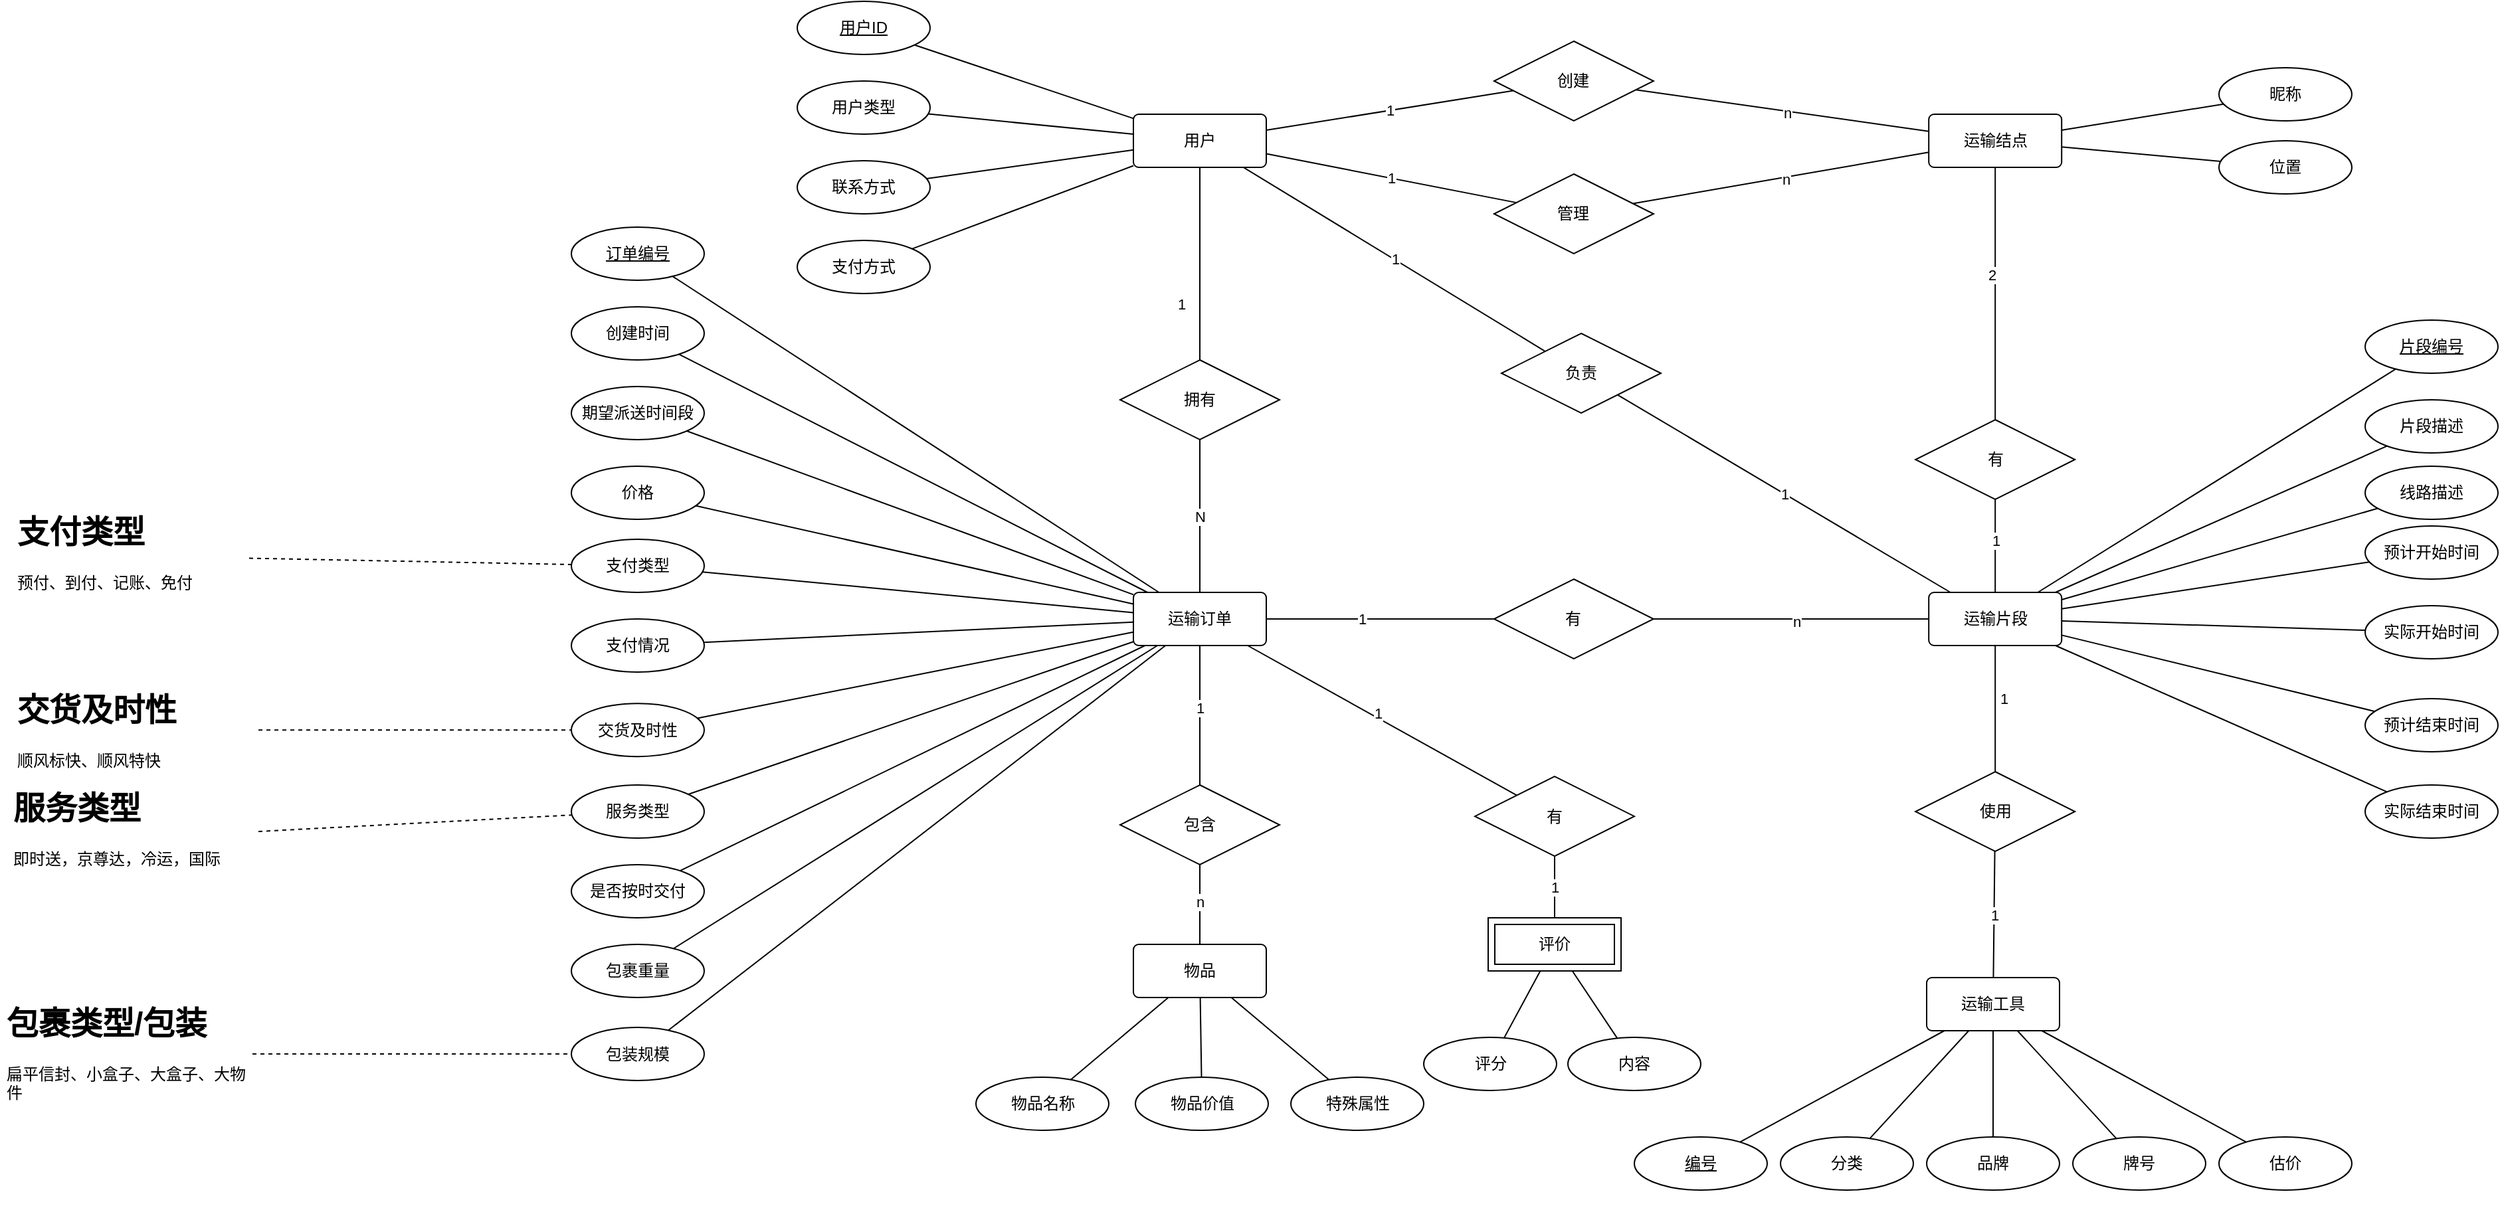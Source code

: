 <mxfile version="13.9.5" type="device"><diagram id="sRHwnh7eYaMvIRIETM3K" name="第 1 页"><mxGraphModel dx="2509" dy="418" grid="1" gridSize="10" guides="1" tooltips="1" connect="1" arrows="1" fold="1" page="1" pageScale="1" pageWidth="827" pageHeight="1169" math="0" shadow="0"><root><mxCell id="0"/><mxCell id="1" parent="0"/><mxCell id="H8O58rXydcXMfQqDxrHK-1" value="用户" style="rounded=1;arcSize=10;whiteSpace=wrap;html=1;align=center;" parent="1" vertex="1"><mxGeometry x="-267" y="185" width="100" height="40" as="geometry"/></mxCell><mxCell id="H8O58rXydcXMfQqDxrHK-2" value="物品" style="rounded=1;arcSize=10;whiteSpace=wrap;html=1;align=center;" parent="1" vertex="1"><mxGeometry x="-267" y="810.0" width="100" height="40" as="geometry"/></mxCell><mxCell id="H8O58rXydcXMfQqDxrHK-5" value="运输订单" style="rounded=1;arcSize=10;whiteSpace=wrap;html=1;align=center;" parent="1" vertex="1"><mxGeometry x="-267" y="545" width="100" height="40" as="geometry"/></mxCell><mxCell id="H8O58rXydcXMfQqDxrHK-8" value="运输工具" style="rounded=1;arcSize=10;whiteSpace=wrap;html=1;align=center;" parent="1" vertex="1"><mxGeometry x="330" y="835.0" width="100" height="40" as="geometry"/></mxCell><mxCell id="H8O58rXydcXMfQqDxrHK-17" value="运输片段" style="rounded=1;arcSize=10;whiteSpace=wrap;html=1;align=center;" parent="1" vertex="1"><mxGeometry x="331.6" y="545" width="100" height="40" as="geometry"/></mxCell><mxCell id="H8O58rXydcXMfQqDxrHK-18" value="运输结点" style="rounded=1;arcSize=10;whiteSpace=wrap;html=1;align=center;" parent="1" vertex="1"><mxGeometry x="331.6" y="185" width="100" height="40" as="geometry"/></mxCell><mxCell id="H8O58rXydcXMfQqDxrHK-19" value="拥有" style="shape=rhombus;perimeter=rhombusPerimeter;whiteSpace=wrap;html=1;align=center;" parent="1" vertex="1"><mxGeometry x="-277" y="370" width="120" height="60" as="geometry"/></mxCell><mxCell id="H8O58rXydcXMfQqDxrHK-20" value="" style="endArrow=none;html=1;rounded=0;" parent="1" source="H8O58rXydcXMfQqDxrHK-1" target="H8O58rXydcXMfQqDxrHK-19" edge="1"><mxGeometry relative="1" as="geometry"><mxPoint x="-577" y="665" as="sourcePoint"/><mxPoint x="-417" y="665" as="targetPoint"/></mxGeometry></mxCell><mxCell id="H8O58rXydcXMfQqDxrHK-22" value="1" style="edgeLabel;html=1;align=center;verticalAlign=middle;resizable=0;points=[];" parent="H8O58rXydcXMfQqDxrHK-20" vertex="1" connectable="0"><mxGeometry x="0.433" y="-1" relative="1" as="geometry"><mxPoint x="-13" y="-1" as="offset"/></mxGeometry></mxCell><mxCell id="H8O58rXydcXMfQqDxrHK-21" value="N" style="endArrow=none;html=1;rounded=0;" parent="1" source="H8O58rXydcXMfQqDxrHK-19" target="H8O58rXydcXMfQqDxrHK-5" edge="1"><mxGeometry relative="1" as="geometry"><mxPoint x="-277" y="635" as="sourcePoint"/><mxPoint x="-117" y="635" as="targetPoint"/></mxGeometry></mxCell><mxCell id="H8O58rXydcXMfQqDxrHK-23" value="创建" style="shape=rhombus;perimeter=rhombusPerimeter;whiteSpace=wrap;html=1;align=center;" parent="1" vertex="1"><mxGeometry x="4.45" y="130" width="120" height="60" as="geometry"/></mxCell><mxCell id="H8O58rXydcXMfQqDxrHK-24" value="" style="endArrow=none;html=1;rounded=0;" parent="1" source="H8O58rXydcXMfQqDxrHK-1" target="H8O58rXydcXMfQqDxrHK-23" edge="1"><mxGeometry relative="1" as="geometry"><mxPoint x="-390" y="40" as="sourcePoint"/><mxPoint x="-597" y="505" as="targetPoint"/></mxGeometry></mxCell><mxCell id="H8O58rXydcXMfQqDxrHK-46" value="1" style="edgeLabel;html=1;align=center;verticalAlign=middle;resizable=0;points=[];" parent="H8O58rXydcXMfQqDxrHK-24" vertex="1" connectable="0"><mxGeometry relative="1" as="geometry"><mxPoint as="offset"/></mxGeometry></mxCell><mxCell id="H8O58rXydcXMfQqDxrHK-25" value="" style="endArrow=none;html=1;rounded=0;" parent="1" source="H8O58rXydcXMfQqDxrHK-18" target="H8O58rXydcXMfQqDxrHK-23" edge="1"><mxGeometry relative="1" as="geometry"><mxPoint x="-787" y="510" as="sourcePoint"/><mxPoint x="280" y="180" as="targetPoint"/></mxGeometry></mxCell><mxCell id="H8O58rXydcXMfQqDxrHK-45" value="n" style="edgeLabel;html=1;align=center;verticalAlign=middle;resizable=0;points=[];" parent="H8O58rXydcXMfQqDxrHK-25" vertex="1" connectable="0"><mxGeometry x="-0.029" y="1" relative="1" as="geometry"><mxPoint as="offset"/></mxGeometry></mxCell><mxCell id="H8O58rXydcXMfQqDxrHK-26" value="有" style="shape=rhombus;perimeter=rhombusPerimeter;whiteSpace=wrap;html=1;align=center;" parent="1" vertex="1"><mxGeometry x="321.6" y="415" width="120" height="60" as="geometry"/></mxCell><mxCell id="H8O58rXydcXMfQqDxrHK-27" value="" style="endArrow=none;html=1;rounded=0;" parent="1" source="H8O58rXydcXMfQqDxrHK-26" target="H8O58rXydcXMfQqDxrHK-17" edge="1"><mxGeometry relative="1" as="geometry"><mxPoint x="-217" y="495" as="sourcePoint"/><mxPoint x="-67" y="505" as="targetPoint"/></mxGeometry></mxCell><mxCell id="H8O58rXydcXMfQqDxrHK-29" value="1" style="edgeLabel;html=1;align=center;verticalAlign=middle;resizable=0;points=[];" parent="H8O58rXydcXMfQqDxrHK-27" vertex="1" connectable="0"><mxGeometry x="0.044" y="1" relative="1" as="geometry"><mxPoint x="-1" y="-6.18" as="offset"/></mxGeometry></mxCell><mxCell id="H8O58rXydcXMfQqDxrHK-28" value="" style="endArrow=none;html=1;rounded=0;" parent="1" source="H8O58rXydcXMfQqDxrHK-18" target="H8O58rXydcXMfQqDxrHK-26" edge="1"><mxGeometry relative="1" as="geometry"><mxPoint x="-467" y="330" as="sourcePoint"/><mxPoint x="-367" y="330" as="targetPoint"/></mxGeometry></mxCell><mxCell id="H8O58rXydcXMfQqDxrHK-30" value="2" style="edgeLabel;html=1;align=center;verticalAlign=middle;resizable=0;points=[];" parent="H8O58rXydcXMfQqDxrHK-28" vertex="1" connectable="0"><mxGeometry x="-0.061" y="-3" relative="1" as="geometry"><mxPoint y="-8.01" as="offset"/></mxGeometry></mxCell><mxCell id="H8O58rXydcXMfQqDxrHK-31" value="有" style="shape=rhombus;perimeter=rhombusPerimeter;whiteSpace=wrap;html=1;align=center;" parent="1" vertex="1"><mxGeometry x="-10" y="683.59" width="120" height="60" as="geometry"/></mxCell><mxCell id="H8O58rXydcXMfQqDxrHK-32" value="" style="endArrow=none;html=1;rounded=0;" parent="1" source="H8O58rXydcXMfQqDxrHK-31" target="H8O58rXydcXMfQqDxrHK-5" edge="1"><mxGeometry relative="1" as="geometry"><mxPoint x="-327" y="505" as="sourcePoint"/><mxPoint x="-167" y="505" as="targetPoint"/></mxGeometry></mxCell><mxCell id="H8O58rXydcXMfQqDxrHK-38" value="1" style="edgeLabel;html=1;align=center;verticalAlign=middle;resizable=0;points=[];" parent="H8O58rXydcXMfQqDxrHK-32" vertex="1" connectable="0"><mxGeometry x="0.049" y="-3" relative="1" as="geometry"><mxPoint as="offset"/></mxGeometry></mxCell><mxCell id="H8O58rXydcXMfQqDxrHK-33" value="1" style="endArrow=none;html=1;rounded=0;" parent="1" source="H8O58rXydcXMfQqDxrHK-175" target="H8O58rXydcXMfQqDxrHK-31" edge="1"><mxGeometry relative="1" as="geometry"><mxPoint x="-300" y="947.5" as="sourcePoint"/><mxPoint x="-360" y="1107" as="targetPoint"/></mxGeometry></mxCell><mxCell id="H8O58rXydcXMfQqDxrHK-34" value="包含" style="shape=rhombus;perimeter=rhombusPerimeter;whiteSpace=wrap;html=1;align=center;" parent="1" vertex="1"><mxGeometry x="-277" y="690" width="120" height="60" as="geometry"/></mxCell><mxCell id="H8O58rXydcXMfQqDxrHK-36" value="" style="endArrow=none;html=1;rounded=0;" parent="1" source="H8O58rXydcXMfQqDxrHK-2" target="H8O58rXydcXMfQqDxrHK-34" edge="1"><mxGeometry relative="1" as="geometry"><mxPoint x="-864" y="832.25" as="sourcePoint"/><mxPoint x="-704" y="832.25" as="targetPoint"/></mxGeometry></mxCell><mxCell id="H8O58rXydcXMfQqDxrHK-48" value="n" style="edgeLabel;html=1;align=center;verticalAlign=middle;resizable=0;points=[];" parent="H8O58rXydcXMfQqDxrHK-36" vertex="1" connectable="0"><mxGeometry x="0.079" y="-2" relative="1" as="geometry"><mxPoint x="-2" as="offset"/></mxGeometry></mxCell><mxCell id="H8O58rXydcXMfQqDxrHK-50" value="有" style="shape=rhombus;perimeter=rhombusPerimeter;whiteSpace=wrap;html=1;align=center;" parent="1" vertex="1"><mxGeometry x="4.45" y="535" width="120" height="60" as="geometry"/></mxCell><mxCell id="H8O58rXydcXMfQqDxrHK-51" value="" style="endArrow=none;html=1;rounded=0;" parent="1" source="H8O58rXydcXMfQqDxrHK-5" target="H8O58rXydcXMfQqDxrHK-50" edge="1"><mxGeometry relative="1" as="geometry"><mxPoint x="-87" y="695" as="sourcePoint"/><mxPoint x="73" y="695" as="targetPoint"/></mxGeometry></mxCell><mxCell id="H8O58rXydcXMfQqDxrHK-53" value="1" style="edgeLabel;html=1;align=center;verticalAlign=middle;resizable=0;points=[];" parent="H8O58rXydcXMfQqDxrHK-51" vertex="1" connectable="0"><mxGeometry x="-0.371" y="-1" relative="1" as="geometry"><mxPoint x="18" y="-1" as="offset"/></mxGeometry></mxCell><mxCell id="H8O58rXydcXMfQqDxrHK-52" value="" style="endArrow=none;html=1;rounded=0;" parent="1" source="H8O58rXydcXMfQqDxrHK-50" target="H8O58rXydcXMfQqDxrHK-17" edge="1"><mxGeometry relative="1" as="geometry"><mxPoint x="53" y="665" as="sourcePoint"/><mxPoint x="213" y="665" as="targetPoint"/></mxGeometry></mxCell><mxCell id="H8O58rXydcXMfQqDxrHK-54" value="n" style="edgeLabel;html=1;align=center;verticalAlign=middle;resizable=0;points=[];" parent="H8O58rXydcXMfQqDxrHK-52" vertex="1" connectable="0"><mxGeometry x="0.04" y="-2" relative="1" as="geometry"><mxPoint as="offset"/></mxGeometry></mxCell><mxCell id="H8O58rXydcXMfQqDxrHK-75" value="使用" style="shape=rhombus;perimeter=rhombusPerimeter;whiteSpace=wrap;html=1;align=center;" parent="1" vertex="1"><mxGeometry x="321.6" y="680.0" width="120" height="60" as="geometry"/></mxCell><mxCell id="H8O58rXydcXMfQqDxrHK-78" value="" style="endArrow=none;html=1;rounded=0;" parent="1" source="H8O58rXydcXMfQqDxrHK-75" target="H8O58rXydcXMfQqDxrHK-8" edge="1"><mxGeometry relative="1" as="geometry"><mxPoint x="425" y="981.93" as="sourcePoint"/><mxPoint x="585" y="981.93" as="targetPoint"/></mxGeometry></mxCell><mxCell id="H8O58rXydcXMfQqDxrHK-86" value="1" style="edgeLabel;html=1;align=center;verticalAlign=middle;resizable=0;points=[];" parent="H8O58rXydcXMfQqDxrHK-78" vertex="1" connectable="0"><mxGeometry x="0.244" y="-1" relative="1" as="geometry"><mxPoint x="1" y="-10.91" as="offset"/></mxGeometry></mxCell><mxCell id="H8O58rXydcXMfQqDxrHK-82" value="" style="endArrow=none;html=1;rounded=0;" parent="1" source="H8O58rXydcXMfQqDxrHK-17" target="H8O58rXydcXMfQqDxrHK-75" edge="1"><mxGeometry relative="1" as="geometry"><mxPoint x="143" y="615" as="sourcePoint"/><mxPoint x="303" y="615" as="targetPoint"/></mxGeometry></mxCell><mxCell id="H8O58rXydcXMfQqDxrHK-85" value="1" style="edgeLabel;html=1;align=center;verticalAlign=middle;resizable=0;points=[];" parent="H8O58rXydcXMfQqDxrHK-82" vertex="1" connectable="0"><mxGeometry x="-0.167" y="2" relative="1" as="geometry"><mxPoint x="3.93" y="0.04" as="offset"/></mxGeometry></mxCell><mxCell id="H8O58rXydcXMfQqDxrHK-89" value="昵称" style="ellipse;whiteSpace=wrap;html=1;align=center;" parent="1" vertex="1"><mxGeometry x="550" y="150" width="100" height="40" as="geometry"/></mxCell><mxCell id="H8O58rXydcXMfQqDxrHK-90" value="位置" style="ellipse;whiteSpace=wrap;html=1;align=center;" parent="1" vertex="1"><mxGeometry x="550" y="205" width="100" height="40" as="geometry"/></mxCell><mxCell id="H8O58rXydcXMfQqDxrHK-92" value="" style="endArrow=none;html=1;rounded=0;" parent="1" source="H8O58rXydcXMfQqDxrHK-89" target="H8O58rXydcXMfQqDxrHK-18" edge="1"><mxGeometry relative="1" as="geometry"><mxPoint x="-1057" y="340" as="sourcePoint"/><mxPoint x="-897" y="340" as="targetPoint"/></mxGeometry></mxCell><mxCell id="H8O58rXydcXMfQqDxrHK-95" value="" style="endArrow=none;html=1;rounded=0;" parent="1" source="H8O58rXydcXMfQqDxrHK-18" target="H8O58rXydcXMfQqDxrHK-90" edge="1"><mxGeometry relative="1" as="geometry"><mxPoint x="-1027" y="380" as="sourcePoint"/><mxPoint x="-867" y="380" as="targetPoint"/></mxGeometry></mxCell><mxCell id="H8O58rXydcXMfQqDxrHK-101" value="用户ID" style="ellipse;whiteSpace=wrap;html=1;align=center;fontStyle=4;" parent="1" vertex="1"><mxGeometry x="-520" y="100" width="100" height="40" as="geometry"/></mxCell><mxCell id="H8O58rXydcXMfQqDxrHK-103" value="" style="endArrow=none;html=1;rounded=0;" parent="1" source="H8O58rXydcXMfQqDxrHK-101" target="H8O58rXydcXMfQqDxrHK-1" edge="1"><mxGeometry relative="1" as="geometry"><mxPoint x="-907" y="645" as="sourcePoint"/><mxPoint x="-747" y="645" as="targetPoint"/></mxGeometry></mxCell><mxCell id="H8O58rXydcXMfQqDxrHK-104" value="联系方式" style="ellipse;whiteSpace=wrap;html=1;align=center;" parent="1" vertex="1"><mxGeometry x="-520" y="220" width="100" height="40" as="geometry"/></mxCell><mxCell id="H8O58rXydcXMfQqDxrHK-105" value="" style="endArrow=none;html=1;rounded=0;" parent="1" source="H8O58rXydcXMfQqDxrHK-104" target="H8O58rXydcXMfQqDxrHK-1" edge="1"><mxGeometry relative="1" as="geometry"><mxPoint x="-937" y="675" as="sourcePoint"/><mxPoint x="-777" y="675" as="targetPoint"/></mxGeometry></mxCell><mxCell id="H8O58rXydcXMfQqDxrHK-106" value="物品名称" style="ellipse;whiteSpace=wrap;html=1;align=center;" parent="1" vertex="1"><mxGeometry x="-385.5" y="910" width="100" height="40" as="geometry"/></mxCell><mxCell id="H8O58rXydcXMfQqDxrHK-107" value="物品价值" style="ellipse;whiteSpace=wrap;html=1;align=center;" parent="1" vertex="1"><mxGeometry x="-265.5" y="910" width="100" height="40" as="geometry"/></mxCell><mxCell id="H8O58rXydcXMfQqDxrHK-109" value="" style="endArrow=none;html=1;rounded=0;" parent="1" source="H8O58rXydcXMfQqDxrHK-106" target="H8O58rXydcXMfQqDxrHK-2" edge="1"><mxGeometry relative="1" as="geometry"><mxPoint x="-597" y="988.59" as="sourcePoint"/><mxPoint x="-437" y="988.59" as="targetPoint"/></mxGeometry></mxCell><mxCell id="H8O58rXydcXMfQqDxrHK-110" value="" style="endArrow=none;html=1;rounded=0;" parent="1" source="H8O58rXydcXMfQqDxrHK-107" target="H8O58rXydcXMfQqDxrHK-2" edge="1"><mxGeometry relative="1" as="geometry"><mxPoint x="-477" y="938.59" as="sourcePoint"/><mxPoint x="-317" y="938.59" as="targetPoint"/></mxGeometry></mxCell><mxCell id="H8O58rXydcXMfQqDxrHK-118" value="预计开始时间" style="ellipse;whiteSpace=wrap;html=1;align=center;" parent="1" vertex="1"><mxGeometry x="660" y="495" width="100" height="40" as="geometry"/></mxCell><mxCell id="H8O58rXydcXMfQqDxrHK-119" value="实际开始时间" style="ellipse;whiteSpace=wrap;html=1;align=center;" parent="1" vertex="1"><mxGeometry x="660" y="555" width="100" height="40" as="geometry"/></mxCell><mxCell id="H8O58rXydcXMfQqDxrHK-120" value="预计结束时间" style="ellipse;whiteSpace=wrap;html=1;align=center;" parent="1" vertex="1"><mxGeometry x="660" y="625" width="100" height="40" as="geometry"/></mxCell><mxCell id="H8O58rXydcXMfQqDxrHK-121" value="实际结束时间" style="ellipse;whiteSpace=wrap;html=1;align=center;" parent="1" vertex="1"><mxGeometry x="660" y="690" width="100" height="40" as="geometry"/></mxCell><mxCell id="H8O58rXydcXMfQqDxrHK-122" value="" style="endArrow=none;html=1;rounded=0;" parent="1" source="H8O58rXydcXMfQqDxrHK-17" target="H8O58rXydcXMfQqDxrHK-118" edge="1"><mxGeometry relative="1" as="geometry"><mxPoint x="503" y="395" as="sourcePoint"/><mxPoint x="663" y="395" as="targetPoint"/></mxGeometry></mxCell><mxCell id="H8O58rXydcXMfQqDxrHK-123" value="" style="endArrow=none;html=1;rounded=0;" parent="1" source="H8O58rXydcXMfQqDxrHK-17" target="H8O58rXydcXMfQqDxrHK-119" edge="1"><mxGeometry relative="1" as="geometry"><mxPoint x="413" y="685" as="sourcePoint"/><mxPoint x="573" y="685" as="targetPoint"/></mxGeometry></mxCell><mxCell id="H8O58rXydcXMfQqDxrHK-124" value="" style="endArrow=none;html=1;rounded=0;" parent="1" source="H8O58rXydcXMfQqDxrHK-17" target="H8O58rXydcXMfQqDxrHK-120" edge="1"><mxGeometry relative="1" as="geometry"><mxPoint x="453" y="605" as="sourcePoint"/><mxPoint x="613" y="605" as="targetPoint"/></mxGeometry></mxCell><mxCell id="H8O58rXydcXMfQqDxrHK-125" value="" style="endArrow=none;html=1;rounded=0;" parent="1" source="H8O58rXydcXMfQqDxrHK-17" target="H8O58rXydcXMfQqDxrHK-121" edge="1"><mxGeometry relative="1" as="geometry"><mxPoint x="453" y="615" as="sourcePoint"/><mxPoint x="613" y="615" as="targetPoint"/></mxGeometry></mxCell><mxCell id="H8O58rXydcXMfQqDxrHK-126" style="edgeStyle=orthogonalEdgeStyle;rounded=0;orthogonalLoop=1;jettySize=auto;html=1;exitX=0.5;exitY=1;exitDx=0;exitDy=0;" parent="1" edge="1"><mxGeometry relative="1" as="geometry"><mxPoint x="523" y="1005.0" as="sourcePoint"/><mxPoint x="523" y="1005.0" as="targetPoint"/></mxGeometry></mxCell><mxCell id="H8O58rXydcXMfQqDxrHK-129" value="订单编号" style="ellipse;whiteSpace=wrap;html=1;align=center;fontStyle=4;" parent="1" vertex="1"><mxGeometry x="-690" y="270.0" width="100" height="40" as="geometry"/></mxCell><mxCell id="H8O58rXydcXMfQqDxrHK-130" value="价格" style="ellipse;whiteSpace=wrap;html=1;align=center;" parent="1" vertex="1"><mxGeometry x="-690" y="450" width="100" height="40" as="geometry"/></mxCell><mxCell id="H8O58rXydcXMfQqDxrHK-132" value="支付情况" style="ellipse;whiteSpace=wrap;html=1;align=center;" parent="1" vertex="1"><mxGeometry x="-690" y="565" width="100" height="40" as="geometry"/></mxCell><mxCell id="H8O58rXydcXMfQqDxrHK-135" value="支付方式" style="ellipse;whiteSpace=wrap;html=1;align=center;" parent="1" vertex="1"><mxGeometry x="-520" y="280" width="100" height="40" as="geometry"/></mxCell><mxCell id="H8O58rXydcXMfQqDxrHK-136" value="" style="endArrow=none;html=1;rounded=0;" parent="1" source="H8O58rXydcXMfQqDxrHK-135" target="H8O58rXydcXMfQqDxrHK-1" edge="1"><mxGeometry relative="1" as="geometry"><mxPoint x="-867" y="715" as="sourcePoint"/><mxPoint x="-707" y="715" as="targetPoint"/></mxGeometry></mxCell><mxCell id="H8O58rXydcXMfQqDxrHK-137" value="创建时间" style="ellipse;whiteSpace=wrap;html=1;align=center;" parent="1" vertex="1"><mxGeometry x="-690" y="330.0" width="100" height="40" as="geometry"/></mxCell><mxCell id="H8O58rXydcXMfQqDxrHK-140" value="评分" style="ellipse;whiteSpace=wrap;html=1;align=center;" parent="1" vertex="1"><mxGeometry x="-48.5" y="880" width="100" height="40" as="geometry"/></mxCell><mxCell id="H8O58rXydcXMfQqDxrHK-141" value="内容" style="ellipse;whiteSpace=wrap;html=1;align=center;" parent="1" vertex="1"><mxGeometry x="60" y="880" width="100" height="40" as="geometry"/></mxCell><mxCell id="H8O58rXydcXMfQqDxrHK-144" value="" style="endArrow=none;html=1;rounded=0;" parent="1" source="H8O58rXydcXMfQqDxrHK-140" target="H8O58rXydcXMfQqDxrHK-175" edge="1"><mxGeometry relative="1" as="geometry"><mxPoint x="-450" y="1067.5" as="sourcePoint"/><mxPoint x="-400" y="936.667" as="targetPoint"/></mxGeometry></mxCell><mxCell id="H8O58rXydcXMfQqDxrHK-145" value="" style="endArrow=none;html=1;rounded=0;" parent="1" source="H8O58rXydcXMfQqDxrHK-141" target="H8O58rXydcXMfQqDxrHK-175" edge="1"><mxGeometry relative="1" as="geometry"><mxPoint x="-440" y="1117.5" as="sourcePoint"/><mxPoint x="-400" y="958.333" as="targetPoint"/></mxGeometry></mxCell><mxCell id="H8O58rXydcXMfQqDxrHK-146" value="" style="endArrow=none;html=1;rounded=0;" parent="1" source="H8O58rXydcXMfQqDxrHK-5" target="H8O58rXydcXMfQqDxrHK-129" edge="1"><mxGeometry relative="1" as="geometry"><mxPoint x="-557" y="965" as="sourcePoint"/><mxPoint x="-397" y="965" as="targetPoint"/></mxGeometry></mxCell><mxCell id="H8O58rXydcXMfQqDxrHK-147" value="" style="endArrow=none;html=1;rounded=0;" parent="1" source="H8O58rXydcXMfQqDxrHK-5" target="H8O58rXydcXMfQqDxrHK-137" edge="1"><mxGeometry relative="1" as="geometry"><mxPoint x="-307" y="945" as="sourcePoint"/><mxPoint x="-147" y="945" as="targetPoint"/></mxGeometry></mxCell><mxCell id="H8O58rXydcXMfQqDxrHK-148" value="" style="endArrow=none;html=1;rounded=0;" parent="1" source="H8O58rXydcXMfQqDxrHK-5" target="H8O58rXydcXMfQqDxrHK-130" edge="1"><mxGeometry relative="1" as="geometry"><mxPoint x="-247" y="835" as="sourcePoint"/><mxPoint x="-87" y="835" as="targetPoint"/></mxGeometry></mxCell><mxCell id="H8O58rXydcXMfQqDxrHK-149" value="" style="endArrow=none;html=1;rounded=0;" parent="1" source="H8O58rXydcXMfQqDxrHK-132" target="H8O58rXydcXMfQqDxrHK-5" edge="1"><mxGeometry relative="1" as="geometry"><mxPoint x="-237" y="935" as="sourcePoint"/><mxPoint x="-77" y="935" as="targetPoint"/></mxGeometry></mxCell><mxCell id="H8O58rXydcXMfQqDxrHK-164" value="分类" style="ellipse;whiteSpace=wrap;html=1;align=center;" parent="1" vertex="1"><mxGeometry x="220" y="955.0" width="100" height="40" as="geometry"/></mxCell><mxCell id="H8O58rXydcXMfQqDxrHK-165" value="品牌" style="ellipse;whiteSpace=wrap;html=1;align=center;" parent="1" vertex="1"><mxGeometry x="330" y="955.0" width="100" height="40" as="geometry"/></mxCell><mxCell id="H8O58rXydcXMfQqDxrHK-166" value="估价" style="ellipse;whiteSpace=wrap;html=1;align=center;" parent="1" vertex="1"><mxGeometry x="550" y="955.0" width="100" height="40" as="geometry"/></mxCell><mxCell id="H8O58rXydcXMfQqDxrHK-167" value="" style="endArrow=none;html=1;rounded=0;" parent="1" source="H8O58rXydcXMfQqDxrHK-164" target="H8O58rXydcXMfQqDxrHK-8" edge="1"><mxGeometry relative="1" as="geometry"><mxPoint x="570" y="991.27" as="sourcePoint"/><mxPoint x="730" y="991.27" as="targetPoint"/></mxGeometry></mxCell><mxCell id="H8O58rXydcXMfQqDxrHK-168" value="" style="endArrow=none;html=1;rounded=0;" parent="1" source="H8O58rXydcXMfQqDxrHK-8" target="H8O58rXydcXMfQqDxrHK-165" edge="1"><mxGeometry relative="1" as="geometry"><mxPoint x="490" y="981.27" as="sourcePoint"/><mxPoint x="650" y="981.27" as="targetPoint"/></mxGeometry></mxCell><mxCell id="H8O58rXydcXMfQqDxrHK-169" value="" style="endArrow=none;html=1;rounded=0;" parent="1" source="H8O58rXydcXMfQqDxrHK-8" target="H8O58rXydcXMfQqDxrHK-166" edge="1"><mxGeometry relative="1" as="geometry"><mxPoint x="610" y="981.27" as="sourcePoint"/><mxPoint x="770" y="981.27" as="targetPoint"/></mxGeometry></mxCell><mxCell id="H8O58rXydcXMfQqDxrHK-175" value="评价" style="shape=ext;margin=3;double=1;whiteSpace=wrap;html=1;align=center;" parent="1" vertex="1"><mxGeometry y="790" width="100" height="40" as="geometry"/></mxCell><mxCell id="uPBFyAuTsTOrM1amz3XQ-6" value="" style="endArrow=none;html=1;rounded=0;entryX=0.5;entryY=1;entryDx=0;entryDy=0;" parent="1" source="H8O58rXydcXMfQqDxrHK-34" target="H8O58rXydcXMfQqDxrHK-5" edge="1"><mxGeometry relative="1" as="geometry"><mxPoint x="-770" y="780" as="sourcePoint"/><mxPoint x="-597" y="756.09" as="targetPoint"/></mxGeometry></mxCell><mxCell id="uPBFyAuTsTOrM1amz3XQ-7" value="1" style="edgeLabel;html=1;align=center;verticalAlign=middle;resizable=0;points=[];" parent="uPBFyAuTsTOrM1amz3XQ-6" vertex="1" connectable="0"><mxGeometry x="0.113" relative="1" as="geometry"><mxPoint as="offset"/></mxGeometry></mxCell><mxCell id="uPBFyAuTsTOrM1amz3XQ-8" value="包装规模" style="ellipse;whiteSpace=wrap;html=1;align=center;" parent="1" vertex="1"><mxGeometry x="-690" y="872.5" width="100" height="40" as="geometry"/></mxCell><mxCell id="uPBFyAuTsTOrM1amz3XQ-9" value="" style="endArrow=none;html=1;rounded=0;" parent="1" source="uPBFyAuTsTOrM1amz3XQ-8" target="H8O58rXydcXMfQqDxrHK-5" edge="1"><mxGeometry relative="1" as="geometry"><mxPoint x="-800" y="860" as="sourcePoint"/><mxPoint x="-647" y="727.104" as="targetPoint"/></mxGeometry></mxCell><mxCell id="uPBFyAuTsTOrM1amz3XQ-10" value="包裹重量" style="ellipse;whiteSpace=wrap;html=1;align=center;" parent="1" vertex="1"><mxGeometry x="-690" y="810" width="100" height="40" as="geometry"/></mxCell><mxCell id="uPBFyAuTsTOrM1amz3XQ-11" value="" style="endArrow=none;html=1;rounded=0;" parent="1" source="uPBFyAuTsTOrM1amz3XQ-10" target="H8O58rXydcXMfQqDxrHK-5" edge="1"><mxGeometry relative="1" as="geometry"><mxPoint x="-810" y="850" as="sourcePoint"/><mxPoint x="-647" y="743.0" as="targetPoint"/></mxGeometry></mxCell><mxCell id="uPBFyAuTsTOrM1amz3XQ-12" value="交货及时性" style="ellipse;whiteSpace=wrap;html=1;align=center;" parent="1" vertex="1"><mxGeometry x="-690" y="628.59" width="100" height="40" as="geometry"/></mxCell><mxCell id="uPBFyAuTsTOrM1amz3XQ-13" value="" style="endArrow=none;html=1;rounded=0;" parent="1" source="H8O58rXydcXMfQqDxrHK-5" target="uPBFyAuTsTOrM1amz3XQ-12" edge="1"><mxGeometry relative="1" as="geometry"><mxPoint x="-320" y="830" as="sourcePoint"/><mxPoint x="-160" y="830" as="targetPoint"/></mxGeometry></mxCell><mxCell id="gKOCil1zqPXSnGWt9PrA-1" value="线路描述" style="ellipse;whiteSpace=wrap;html=1;align=center;" parent="1" vertex="1"><mxGeometry x="660" y="450" width="100" height="40" as="geometry"/></mxCell><mxCell id="gKOCil1zqPXSnGWt9PrA-2" value="" style="endArrow=none;html=1;rounded=0;" parent="1" source="H8O58rXydcXMfQqDxrHK-17" target="gKOCil1zqPXSnGWt9PrA-1" edge="1"><mxGeometry relative="1" as="geometry"><mxPoint x="395.532" y="555" as="sourcePoint"/><mxPoint x="419.137" y="434.94" as="targetPoint"/></mxGeometry></mxCell><mxCell id="fUyKcT2VAJ0Rz9HLbAqX-2" value="片段编号" style="ellipse;whiteSpace=wrap;html=1;align=center;fontStyle=4;" parent="1" vertex="1"><mxGeometry x="660" y="340" width="100" height="40" as="geometry"/></mxCell><mxCell id="fUyKcT2VAJ0Rz9HLbAqX-3" value="" style="endArrow=none;html=1;rounded=0;" parent="1" source="H8O58rXydcXMfQqDxrHK-17" target="fUyKcT2VAJ0Rz9HLbAqX-2" edge="1"><mxGeometry relative="1" as="geometry"><mxPoint x="340" y="370" as="sourcePoint"/><mxPoint x="500" y="370" as="targetPoint"/></mxGeometry></mxCell><mxCell id="fUyKcT2VAJ0Rz9HLbAqX-6" value="用户类型" style="ellipse;whiteSpace=wrap;html=1;align=center;" parent="1" vertex="1"><mxGeometry x="-520" y="160" width="100" height="40" as="geometry"/></mxCell><mxCell id="fUyKcT2VAJ0Rz9HLbAqX-7" value="" style="endArrow=none;html=1;rounded=0;" parent="1" source="fUyKcT2VAJ0Rz9HLbAqX-6" target="H8O58rXydcXMfQqDxrHK-1" edge="1"><mxGeometry relative="1" as="geometry"><mxPoint x="-465.125" y="65.409" as="sourcePoint"/><mxPoint x="-248.429" y="170" as="targetPoint"/></mxGeometry></mxCell><mxCell id="fUyKcT2VAJ0Rz9HLbAqX-9" value="管理" style="shape=rhombus;perimeter=rhombusPerimeter;whiteSpace=wrap;html=1;align=center;" parent="1" vertex="1"><mxGeometry x="4.45" y="230" width="120" height="60" as="geometry"/></mxCell><mxCell id="fUyKcT2VAJ0Rz9HLbAqX-10" value="" style="endArrow=none;html=1;rounded=0;" parent="1" source="H8O58rXydcXMfQqDxrHK-1" target="fUyKcT2VAJ0Rz9HLbAqX-9" edge="1"><mxGeometry relative="1" as="geometry"><mxPoint x="-207" y="170" as="sourcePoint"/><mxPoint x="-207" y="90" as="targetPoint"/></mxGeometry></mxCell><mxCell id="fUyKcT2VAJ0Rz9HLbAqX-11" value="1" style="edgeLabel;html=1;align=center;verticalAlign=middle;resizable=0;points=[];" parent="fUyKcT2VAJ0Rz9HLbAqX-10" vertex="1" connectable="0"><mxGeometry relative="1" as="geometry"><mxPoint as="offset"/></mxGeometry></mxCell><mxCell id="fUyKcT2VAJ0Rz9HLbAqX-12" value="" style="endArrow=none;html=1;rounded=0;" parent="1" source="H8O58rXydcXMfQqDxrHK-18" target="fUyKcT2VAJ0Rz9HLbAqX-9" edge="1"><mxGeometry relative="1" as="geometry"><mxPoint x="331.6" y="64.575" as="sourcePoint"/><mxPoint x="-148.002" y="60.501" as="targetPoint"/></mxGeometry></mxCell><mxCell id="fUyKcT2VAJ0Rz9HLbAqX-13" value="n" style="edgeLabel;html=1;align=center;verticalAlign=middle;resizable=0;points=[];" parent="fUyKcT2VAJ0Rz9HLbAqX-12" vertex="1" connectable="0"><mxGeometry x="-0.029" y="1" relative="1" as="geometry"><mxPoint as="offset"/></mxGeometry></mxCell><mxCell id="fUyKcT2VAJ0Rz9HLbAqX-14" value="负责" style="shape=rhombus;perimeter=rhombusPerimeter;whiteSpace=wrap;html=1;align=center;" parent="1" vertex="1"><mxGeometry x="10" y="350" width="120" height="60" as="geometry"/></mxCell><mxCell id="fUyKcT2VAJ0Rz9HLbAqX-15" value="" style="endArrow=none;html=1;rounded=0;" parent="1" source="fUyKcT2VAJ0Rz9HLbAqX-14" target="H8O58rXydcXMfQqDxrHK-17" edge="1"><mxGeometry relative="1" as="geometry"><mxPoint x="-157" y="82.436" as="sourcePoint"/><mxPoint x="240" y="490" as="targetPoint"/></mxGeometry></mxCell><mxCell id="fUyKcT2VAJ0Rz9HLbAqX-16" value="1" style="edgeLabel;html=1;align=center;verticalAlign=middle;resizable=0;points=[];" parent="fUyKcT2VAJ0Rz9HLbAqX-15" vertex="1" connectable="0"><mxGeometry relative="1" as="geometry"><mxPoint as="offset"/></mxGeometry></mxCell><mxCell id="fUyKcT2VAJ0Rz9HLbAqX-17" value="" style="endArrow=none;html=1;rounded=0;" parent="1" source="H8O58rXydcXMfQqDxrHK-1" target="fUyKcT2VAJ0Rz9HLbAqX-14" edge="1"><mxGeometry relative="1" as="geometry"><mxPoint x="97.456" y="338.497" as="sourcePoint"/><mxPoint x="366.725" y="555" as="targetPoint"/></mxGeometry></mxCell><mxCell id="fUyKcT2VAJ0Rz9HLbAqX-18" value="1" style="edgeLabel;html=1;align=center;verticalAlign=middle;resizable=0;points=[];" parent="fUyKcT2VAJ0Rz9HLbAqX-17" vertex="1" connectable="0"><mxGeometry relative="1" as="geometry"><mxPoint as="offset"/></mxGeometry></mxCell><mxCell id="fUyKcT2VAJ0Rz9HLbAqX-19" value="特殊属性" style="ellipse;whiteSpace=wrap;html=1;align=center;" parent="1" vertex="1"><mxGeometry x="-148.5" y="910" width="100" height="40" as="geometry"/></mxCell><mxCell id="fUyKcT2VAJ0Rz9HLbAqX-20" value="" style="endArrow=none;html=1;rounded=0;" parent="1" source="fUyKcT2VAJ0Rz9HLbAqX-19" target="H8O58rXydcXMfQqDxrHK-2" edge="1"><mxGeometry relative="1" as="geometry"><mxPoint x="-159.806" y="921.228" as="sourcePoint"/><mxPoint x="-196.636" y="850.84" as="targetPoint"/></mxGeometry></mxCell><mxCell id="fUyKcT2VAJ0Rz9HLbAqX-21" value="服务类型" style="ellipse;whiteSpace=wrap;html=1;align=center;" parent="1" vertex="1"><mxGeometry x="-690" y="690" width="100" height="40" as="geometry"/></mxCell><mxCell id="fUyKcT2VAJ0Rz9HLbAqX-22" value="" style="endArrow=none;html=1;rounded=0;" parent="1" source="fUyKcT2VAJ0Rz9HLbAqX-21" target="H8O58rXydcXMfQqDxrHK-5" edge="1"><mxGeometry relative="1" as="geometry"><mxPoint x="-588.728" y="679.51" as="sourcePoint"/><mxPoint x="-257" y="588.688" as="targetPoint"/></mxGeometry></mxCell><mxCell id="fUyKcT2VAJ0Rz9HLbAqX-23" value="&lt;h1&gt;服务类型&lt;/h1&gt;&lt;p&gt;即时送，京尊达，冷运，国际&lt;/p&gt;" style="text;html=1;strokeColor=none;fillColor=none;spacing=5;spacingTop=-20;whiteSpace=wrap;overflow=hidden;rounded=0;rotation=0;" parent="1" vertex="1"><mxGeometry x="-1115.5" y="687.5" width="190" height="85" as="geometry"/></mxCell><mxCell id="fUyKcT2VAJ0Rz9HLbAqX-25" value="" style="endArrow=none;dashed=1;html=1;" parent="1" source="fUyKcT2VAJ0Rz9HLbAqX-23" target="fUyKcT2VAJ0Rz9HLbAqX-21" edge="1"><mxGeometry width="50" height="50" relative="1" as="geometry"><mxPoint x="-922.5" y="763.854" as="sourcePoint"/><mxPoint x="-881" y="889.39" as="targetPoint"/></mxGeometry></mxCell><mxCell id="fUyKcT2VAJ0Rz9HLbAqX-26" value="&lt;h1&gt;包裹类型/包装&lt;/h1&gt;&lt;p&gt;扁平信封、小盒子、大盒子、大物件&lt;/p&gt;" style="text;html=1;strokeColor=none;fillColor=none;spacing=5;spacingTop=-20;whiteSpace=wrap;overflow=hidden;rounded=0;" parent="1" vertex="1"><mxGeometry x="-1120" y="850" width="190" height="85" as="geometry"/></mxCell><mxCell id="fUyKcT2VAJ0Rz9HLbAqX-27" value="" style="endArrow=none;dashed=1;html=1;" parent="1" source="fUyKcT2VAJ0Rz9HLbAqX-26" target="uPBFyAuTsTOrM1amz3XQ-8" edge="1"><mxGeometry width="50" height="50" relative="1" as="geometry"><mxPoint x="-895.5" y="942.755" as="sourcePoint"/><mxPoint x="-685.471" y="945.729" as="targetPoint"/></mxGeometry></mxCell><mxCell id="fUyKcT2VAJ0Rz9HLbAqX-28" value="&lt;h1&gt;交货及时性&lt;/h1&gt;&lt;p&gt;顺风标快、顺风特快&lt;/p&gt;" style="text;html=1;strokeColor=none;fillColor=none;spacing=5;spacingTop=-20;whiteSpace=wrap;overflow=hidden;rounded=0;" parent="1" vertex="1"><mxGeometry x="-1112.5" y="613.59" width="187" height="70" as="geometry"/></mxCell><mxCell id="fUyKcT2VAJ0Rz9HLbAqX-29" value="期望派送时间段" style="ellipse;whiteSpace=wrap;html=1;align=center;" parent="1" vertex="1"><mxGeometry x="-690" y="390.0" width="100" height="40" as="geometry"/></mxCell><mxCell id="fUyKcT2VAJ0Rz9HLbAqX-30" value="" style="endArrow=none;html=1;rounded=0;" parent="1" source="fUyKcT2VAJ0Rz9HLbAqX-29" target="H8O58rXydcXMfQqDxrHK-5" edge="1"><mxGeometry relative="1" as="geometry"><mxPoint x="-930" y="400" as="sourcePoint"/><mxPoint x="-770" y="400" as="targetPoint"/></mxGeometry></mxCell><mxCell id="fUyKcT2VAJ0Rz9HLbAqX-31" value="" style="endArrow=none;dashed=1;html=1;" parent="1" source="fUyKcT2VAJ0Rz9HLbAqX-28" target="uPBFyAuTsTOrM1amz3XQ-12" edge="1"><mxGeometry width="50" height="50" relative="1" as="geometry"><mxPoint x="-905.5" y="588.59" as="sourcePoint"/><mxPoint x="-855.5" y="538.59" as="targetPoint"/></mxGeometry></mxCell><mxCell id="chwNqvs-5eJAOnSxHbHc-2" value="" style="endArrow=none;html=1;rounded=0;" parent="1" source="H8O58rXydcXMfQqDxrHK-8" target="chwNqvs-5eJAOnSxHbHc-5" edge="1"><mxGeometry relative="1" as="geometry"><mxPoint x="330" y="1030" as="sourcePoint"/><mxPoint x="413.392" y="955.175" as="targetPoint"/></mxGeometry></mxCell><mxCell id="chwNqvs-5eJAOnSxHbHc-5" value="编号" style="ellipse;whiteSpace=wrap;html=1;align=center;fontStyle=4;" parent="1" vertex="1"><mxGeometry x="110" y="955" width="100" height="40" as="geometry"/></mxCell><mxCell id="chwNqvs-5eJAOnSxHbHc-7" value="牌号" style="ellipse;whiteSpace=wrap;html=1;align=center;" parent="1" vertex="1"><mxGeometry x="440" y="955.0" width="100" height="40" as="geometry"/></mxCell><mxCell id="chwNqvs-5eJAOnSxHbHc-9" value="" style="endArrow=none;html=1;rounded=0;" parent="1" source="H8O58rXydcXMfQqDxrHK-8" target="chwNqvs-5eJAOnSxHbHc-7" edge="1"><mxGeometry relative="1" as="geometry"><mxPoint x="200" y="1050" as="sourcePoint"/><mxPoint x="360" y="1050" as="targetPoint"/></mxGeometry></mxCell><mxCell id="dogPWuH6CcBun96qD8NK-1" value="是否按时交付" style="ellipse;whiteSpace=wrap;html=1;align=center;" vertex="1" parent="1"><mxGeometry x="-690" y="750" width="100" height="40" as="geometry"/></mxCell><mxCell id="dogPWuH6CcBun96qD8NK-2" value="" style="endArrow=none;html=1;rounded=0;" edge="1" parent="1" source="dogPWuH6CcBun96qD8NK-1" target="H8O58rXydcXMfQqDxrHK-5"><mxGeometry relative="1" as="geometry"><mxPoint x="-840" y="740" as="sourcePoint"/><mxPoint x="-680" y="740" as="targetPoint"/></mxGeometry></mxCell><mxCell id="dogPWuH6CcBun96qD8NK-4" value="支付类型" style="ellipse;whiteSpace=wrap;html=1;align=center;" vertex="1" parent="1"><mxGeometry x="-690" y="505" width="100" height="40" as="geometry"/></mxCell><mxCell id="dogPWuH6CcBun96qD8NK-5" value="" style="endArrow=none;html=1;rounded=0;" edge="1" parent="1" source="dogPWuH6CcBun96qD8NK-4" target="H8O58rXydcXMfQqDxrHK-5"><mxGeometry relative="1" as="geometry"><mxPoint x="-870" y="570" as="sourcePoint"/><mxPoint x="-710" y="570" as="targetPoint"/></mxGeometry></mxCell><mxCell id="dogPWuH6CcBun96qD8NK-6" value="&lt;h1&gt;支付类型&lt;/h1&gt;&lt;div&gt;预付、到付、记账、免付&lt;/div&gt;" style="text;html=1;strokeColor=none;fillColor=none;spacing=5;spacingTop=-20;whiteSpace=wrap;overflow=hidden;rounded=0;" vertex="1" parent="1"><mxGeometry x="-1112.5" y="480" width="180" height="75" as="geometry"/></mxCell><mxCell id="dogPWuH6CcBun96qD8NK-7" value="" style="endArrow=none;dashed=1;html=1;" edge="1" parent="1" source="dogPWuH6CcBun96qD8NK-6" target="dogPWuH6CcBun96qD8NK-4"><mxGeometry width="50" height="50" relative="1" as="geometry"><mxPoint x="-880" y="600" as="sourcePoint"/><mxPoint x="-830" y="550" as="targetPoint"/></mxGeometry></mxCell><mxCell id="dogPWuH6CcBun96qD8NK-8" value="片段描述" style="ellipse;whiteSpace=wrap;html=1;align=center;" vertex="1" parent="1"><mxGeometry x="660" y="400" width="100" height="40" as="geometry"/></mxCell><mxCell id="dogPWuH6CcBun96qD8NK-9" value="" style="endArrow=none;html=1;rounded=0;" edge="1" parent="1" source="H8O58rXydcXMfQqDxrHK-17" target="dogPWuH6CcBun96qD8NK-8"><mxGeometry relative="1" as="geometry"><mxPoint x="423.628" y="555" as="sourcePoint"/><mxPoint x="692.95" y="386.82" as="targetPoint"/></mxGeometry></mxCell></root></mxGraphModel></diagram></mxfile>